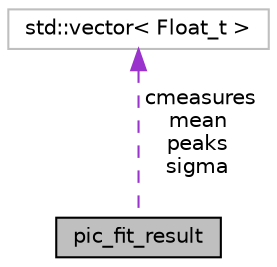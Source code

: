 digraph "pic_fit_result"
{
 // LATEX_PDF_SIZE
  edge [fontname="Helvetica",fontsize="10",labelfontname="Helvetica",labelfontsize="10"];
  node [fontname="Helvetica",fontsize="10",shape=record];
  Node1 [label="pic_fit_result",height=0.2,width=0.4,color="black", fillcolor="grey75", style="filled", fontcolor="black",tooltip=" "];
  Node2 -> Node1 [dir="back",color="darkorchid3",fontsize="10",style="dashed",label=" cmeasures\nmean\npeaks\nsigma" ,fontname="Helvetica"];
  Node2 [label="std::vector\< Float_t \>",height=0.2,width=0.4,color="grey75", fillcolor="white", style="filled",tooltip=" "];
}
